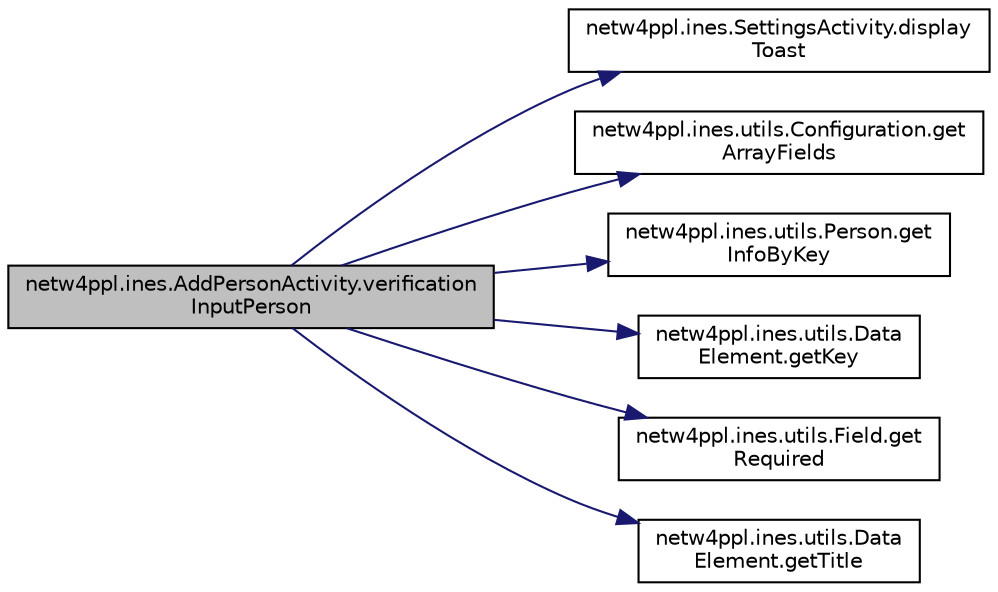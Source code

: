 digraph "netw4ppl.ines.AddPersonActivity.verificationInputPerson"
{
 // LATEX_PDF_SIZE
  edge [fontname="Helvetica",fontsize="10",labelfontname="Helvetica",labelfontsize="10"];
  node [fontname="Helvetica",fontsize="10",shape=record];
  rankdir="LR";
  Node1 [label="netw4ppl.ines.AddPersonActivity.verification\lInputPerson",height=0.2,width=0.4,color="black", fillcolor="grey75", style="filled", fontcolor="black",tooltip=" "];
  Node1 -> Node2 [color="midnightblue",fontsize="10",style="solid"];
  Node2 [label="netw4ppl.ines.SettingsActivity.display\lToast",height=0.2,width=0.4,color="black", fillcolor="white", style="filled",URL="$classnetw4ppl_1_1ines_1_1_settings_activity.html#a7b59069ef99f610bde89886534b62b34",tooltip=" "];
  Node1 -> Node3 [color="midnightblue",fontsize="10",style="solid"];
  Node3 [label="netw4ppl.ines.utils.Configuration.get\lArrayFields",height=0.2,width=0.4,color="black", fillcolor="white", style="filled",URL="$classnetw4ppl_1_1ines_1_1utils_1_1_configuration.html#ae2dfd739ef5c9e1f6f64d0349f3b7f5c",tooltip=" "];
  Node1 -> Node4 [color="midnightblue",fontsize="10",style="solid"];
  Node4 [label="netw4ppl.ines.utils.Person.get\lInfoByKey",height=0.2,width=0.4,color="black", fillcolor="white", style="filled",URL="$classnetw4ppl_1_1ines_1_1utils_1_1_person.html#aac5fc1d869afba24db0e941199b787aa",tooltip=" "];
  Node1 -> Node5 [color="midnightblue",fontsize="10",style="solid"];
  Node5 [label="netw4ppl.ines.utils.Data\lElement.getKey",height=0.2,width=0.4,color="black", fillcolor="white", style="filled",URL="$classnetw4ppl_1_1ines_1_1utils_1_1_data_element.html#a0191fd117fb5ea74feff3aee065fc063",tooltip=" "];
  Node1 -> Node6 [color="midnightblue",fontsize="10",style="solid"];
  Node6 [label="netw4ppl.ines.utils.Field.get\lRequired",height=0.2,width=0.4,color="black", fillcolor="white", style="filled",URL="$classnetw4ppl_1_1ines_1_1utils_1_1_field.html#af4e153121ba300eb8c48d0a88a6b9283",tooltip=" "];
  Node1 -> Node7 [color="midnightblue",fontsize="10",style="solid"];
  Node7 [label="netw4ppl.ines.utils.Data\lElement.getTitle",height=0.2,width=0.4,color="black", fillcolor="white", style="filled",URL="$classnetw4ppl_1_1ines_1_1utils_1_1_data_element.html#a7b6c7cdbd6badcdb368480ee688de5f1",tooltip=" "];
}
